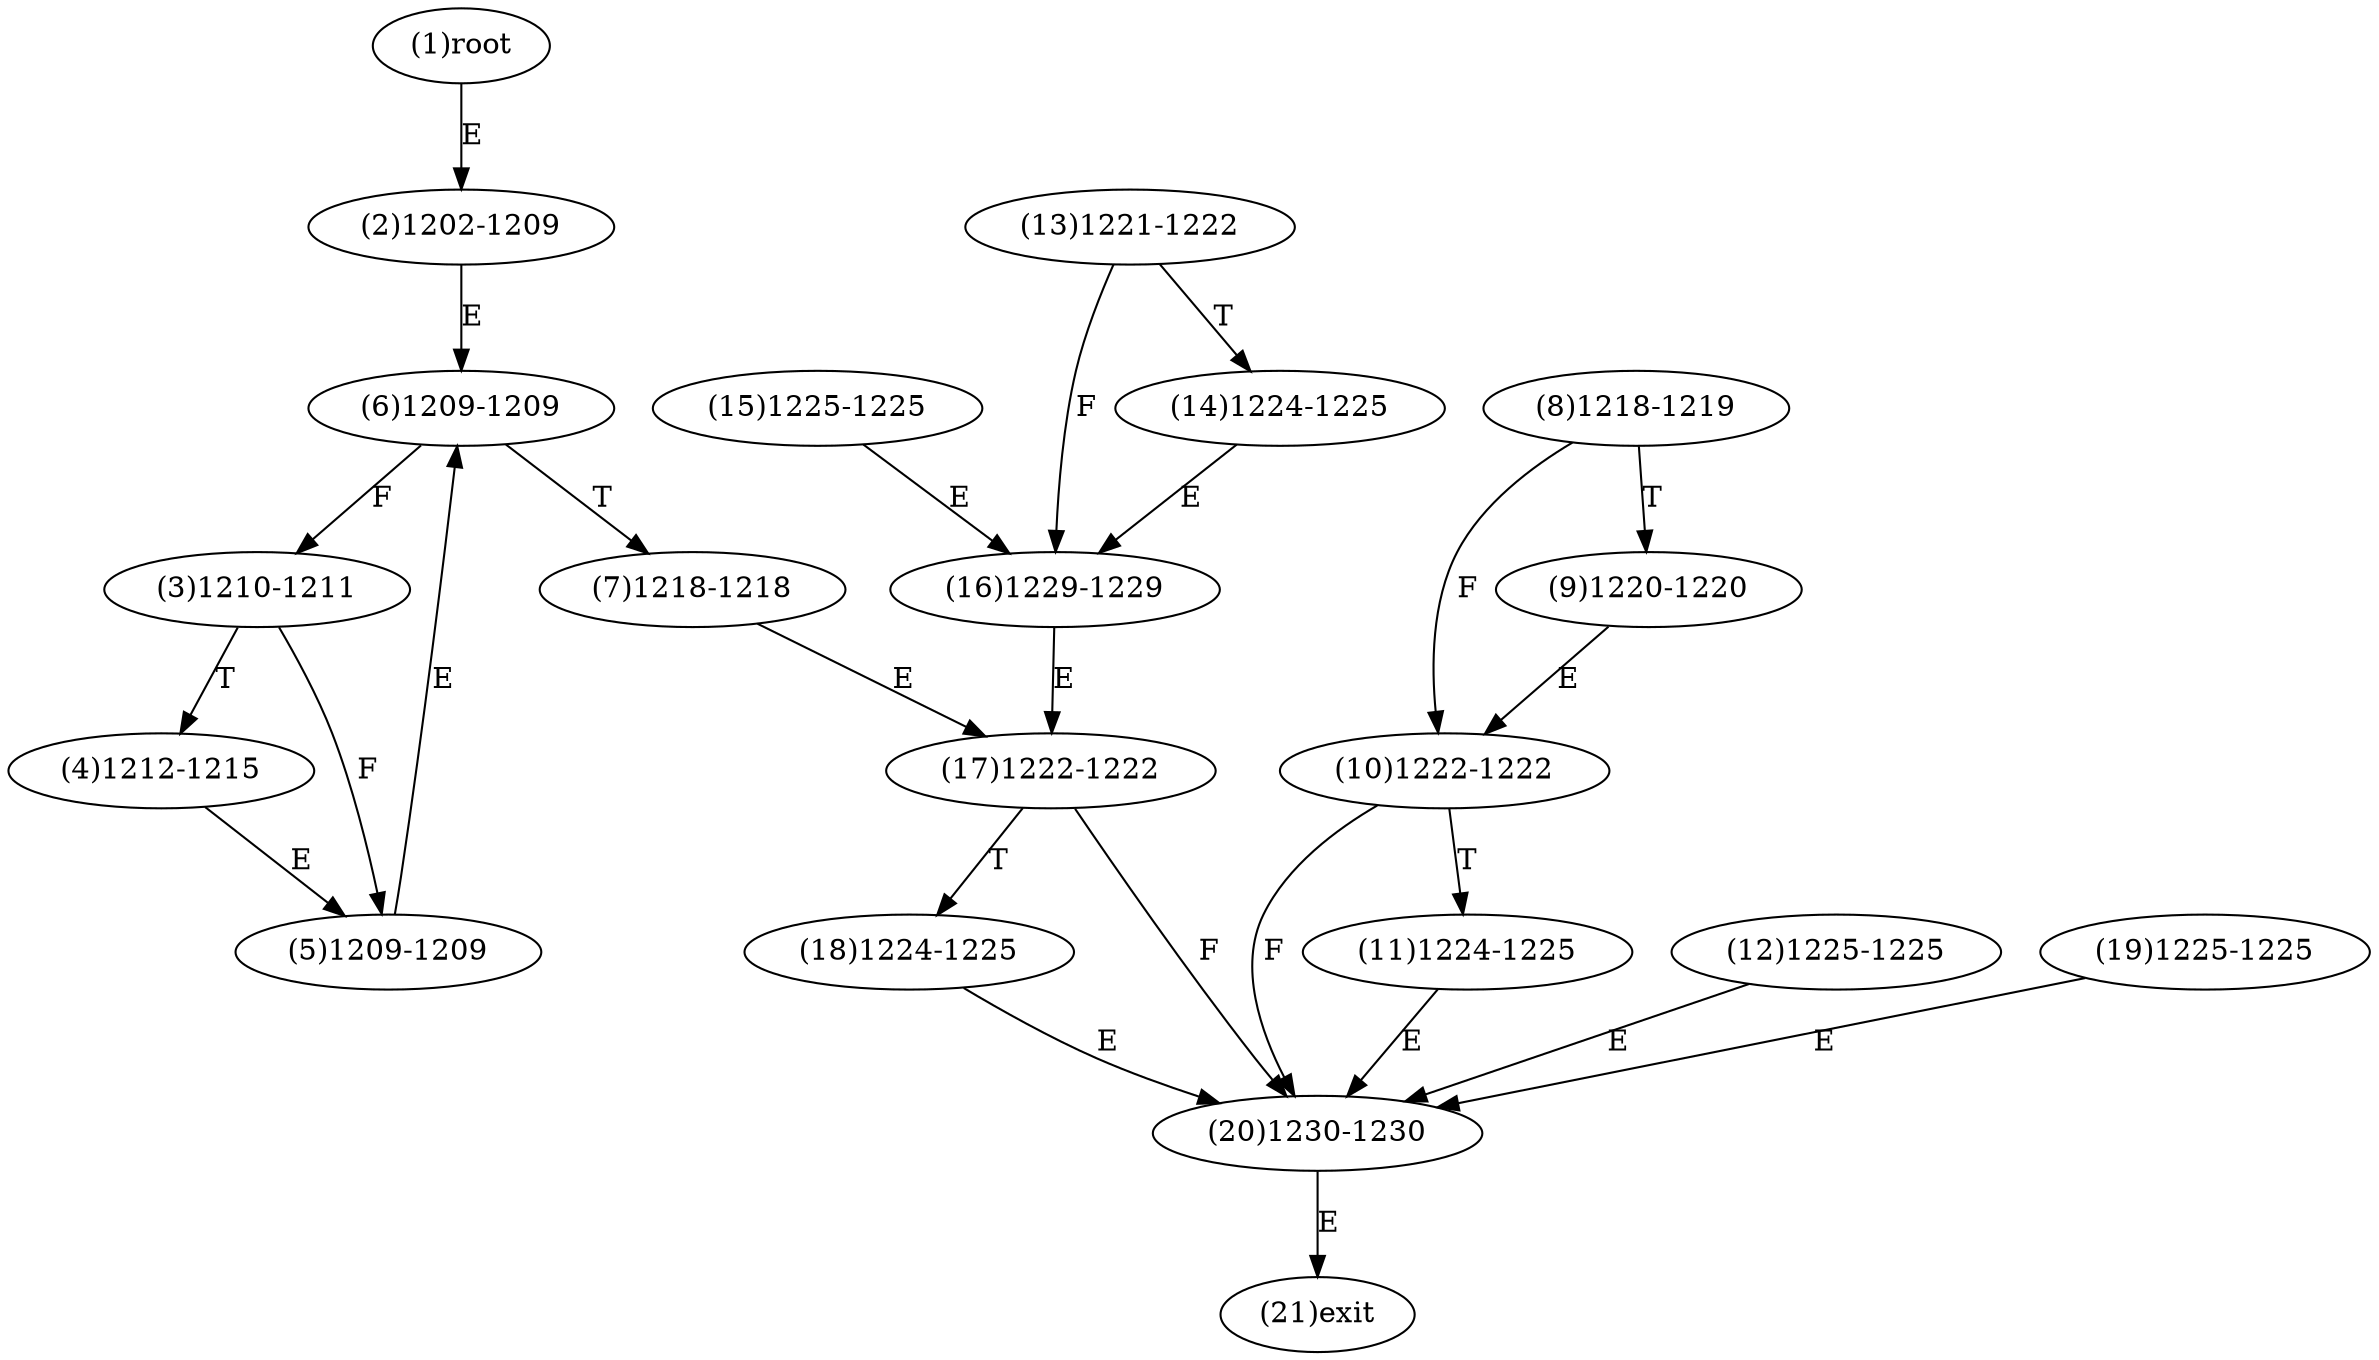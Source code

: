 digraph "" { 
1[ label="(1)root"];
2[ label="(2)1202-1209"];
3[ label="(3)1210-1211"];
4[ label="(4)1212-1215"];
5[ label="(5)1209-1209"];
6[ label="(6)1209-1209"];
7[ label="(7)1218-1218"];
8[ label="(8)1218-1219"];
9[ label="(9)1220-1220"];
10[ label="(10)1222-1222"];
11[ label="(11)1224-1225"];
12[ label="(12)1225-1225"];
13[ label="(13)1221-1222"];
14[ label="(14)1224-1225"];
15[ label="(15)1225-1225"];
17[ label="(17)1222-1222"];
16[ label="(16)1229-1229"];
19[ label="(19)1225-1225"];
18[ label="(18)1224-1225"];
21[ label="(21)exit"];
20[ label="(20)1230-1230"];
1->2[ label="E"];
2->6[ label="E"];
3->5[ label="F"];
3->4[ label="T"];
4->5[ label="E"];
5->6[ label="E"];
6->3[ label="F"];
6->7[ label="T"];
7->17[ label="E"];
8->10[ label="F"];
8->9[ label="T"];
9->10[ label="E"];
10->20[ label="F"];
10->11[ label="T"];
11->20[ label="E"];
12->20[ label="E"];
13->16[ label="F"];
13->14[ label="T"];
14->16[ label="E"];
15->16[ label="E"];
16->17[ label="E"];
17->20[ label="F"];
17->18[ label="T"];
18->20[ label="E"];
19->20[ label="E"];
20->21[ label="E"];
}